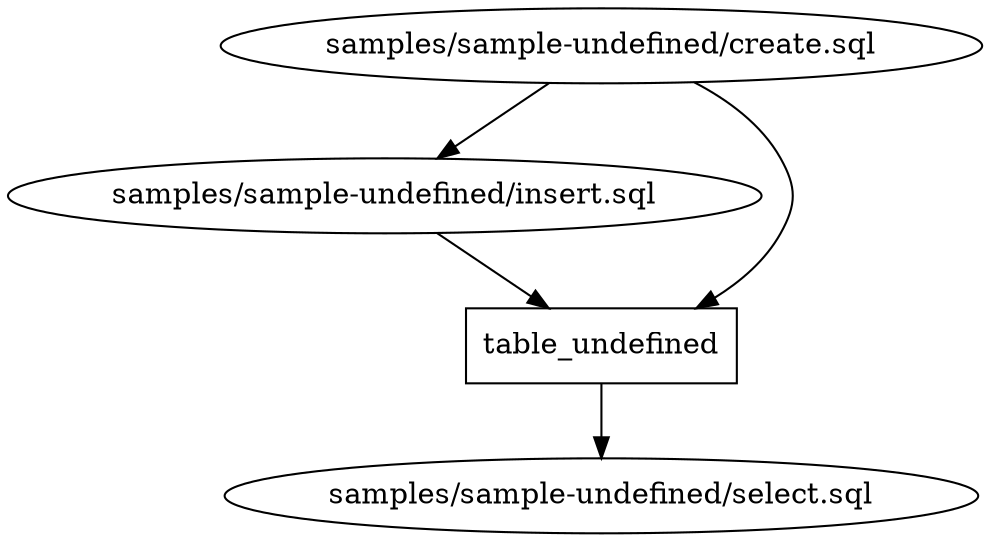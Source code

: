digraph G {
0 [label="samples/sample-undefined/create.sql", shape="", type=query];
1 [label="samples/sample-undefined/insert.sql", shape="", type=query];
2 [label="samples/sample-undefined/select.sql", shape="", type=query];
3 [label=table_undefined, shape=box, type=table];
0->1 ;
0->3 ;
1->3 ;
3->2 ;
}
